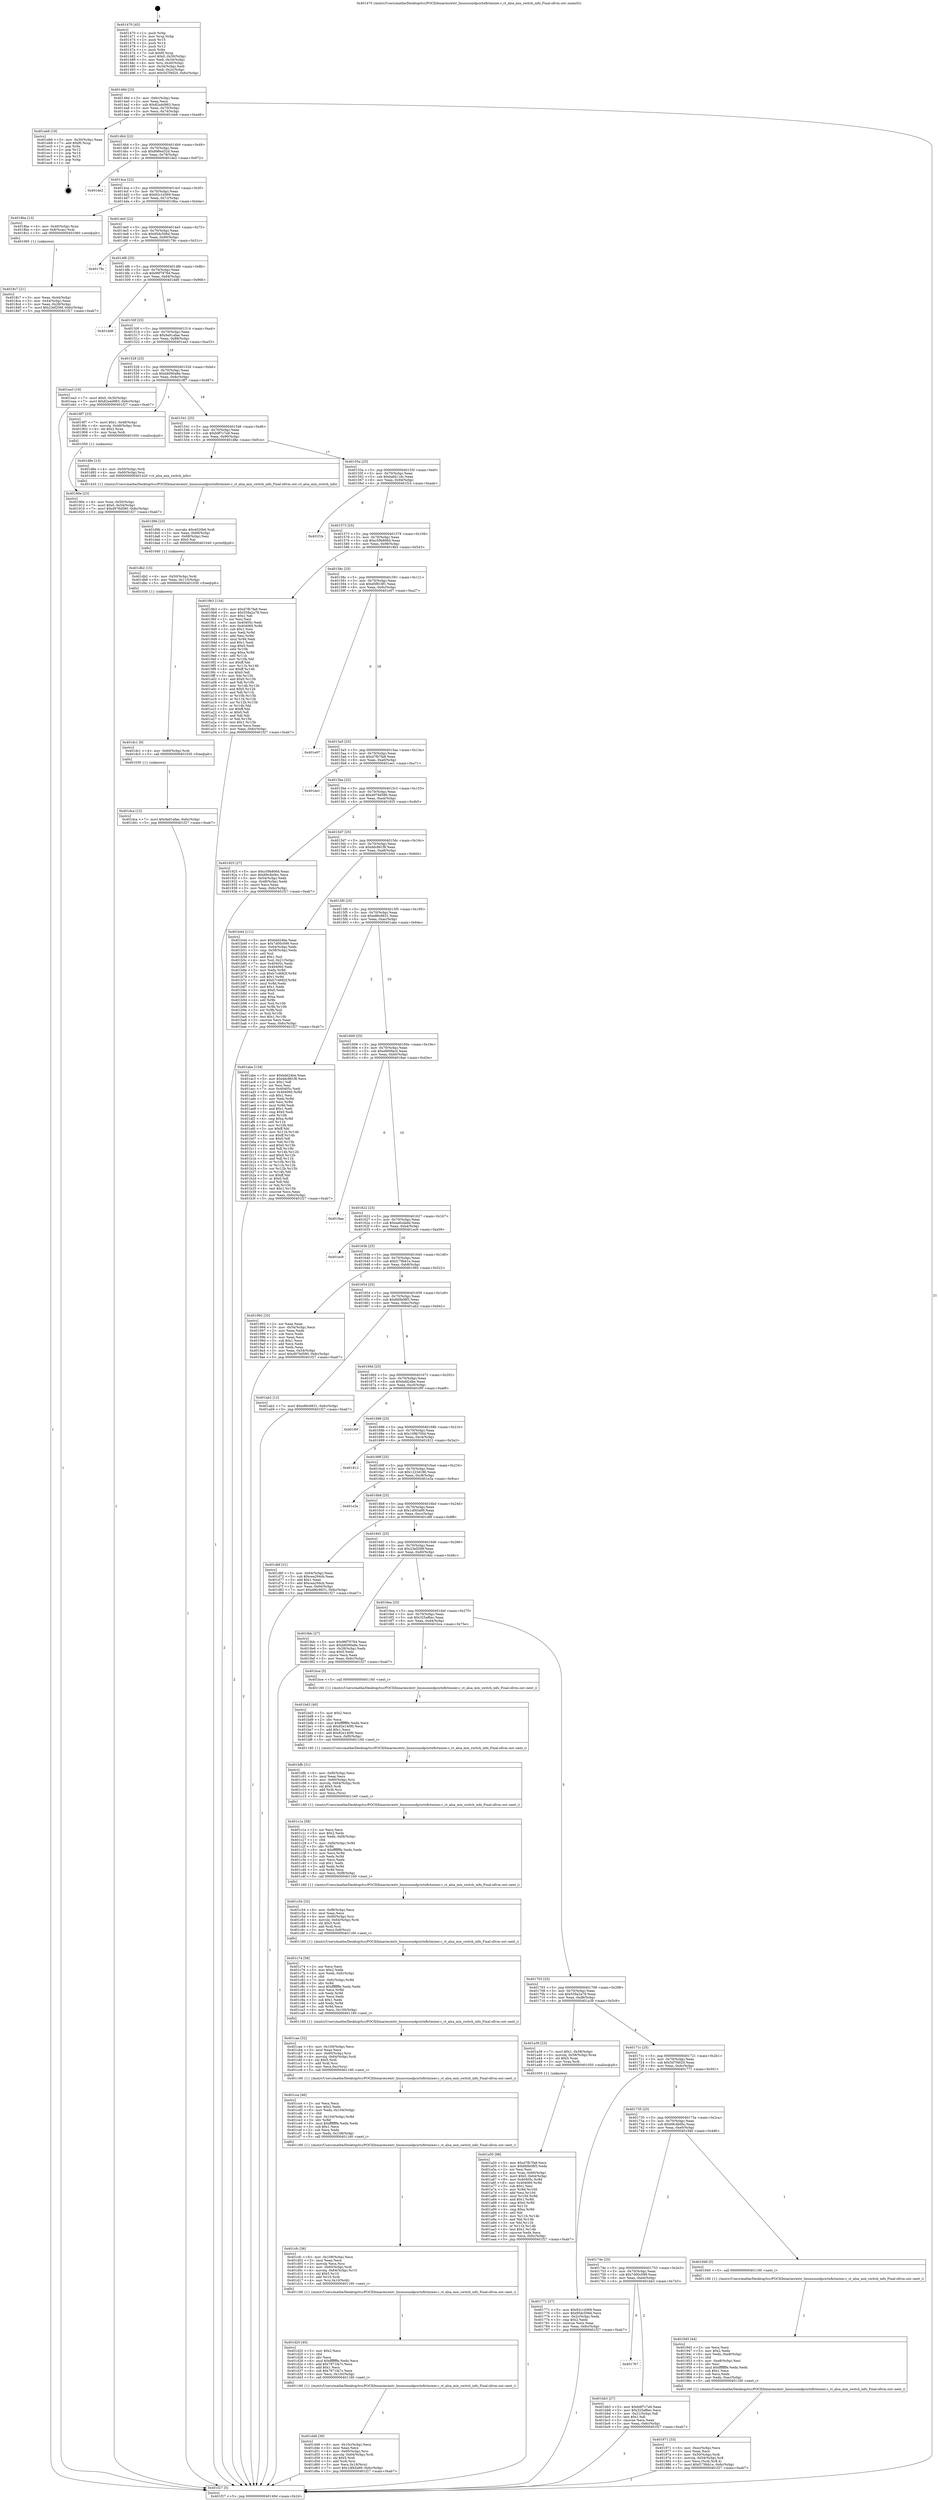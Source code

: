 digraph "0x401470" {
  label = "0x401470 (/mnt/c/Users/mathe/Desktop/tcc/POCII/binaries/extr_linuxsoundpcictxfictmixer.c_ct_alsa_mix_switch_info_Final-ollvm.out::main(0))"
  labelloc = "t"
  node[shape=record]

  Entry [label="",width=0.3,height=0.3,shape=circle,fillcolor=black,style=filled]
  "0x40149d" [label="{
     0x40149d [23]\l
     | [instrs]\l
     &nbsp;&nbsp;0x40149d \<+3\>: mov -0x6c(%rbp),%eax\l
     &nbsp;&nbsp;0x4014a0 \<+2\>: mov %eax,%ecx\l
     &nbsp;&nbsp;0x4014a2 \<+6\>: sub $0x82a4d983,%ecx\l
     &nbsp;&nbsp;0x4014a8 \<+3\>: mov %eax,-0x70(%rbp)\l
     &nbsp;&nbsp;0x4014ab \<+3\>: mov %ecx,-0x74(%rbp)\l
     &nbsp;&nbsp;0x4014ae \<+6\>: je 0000000000401eb6 \<main+0xa46\>\l
  }"]
  "0x401eb6" [label="{
     0x401eb6 [19]\l
     | [instrs]\l
     &nbsp;&nbsp;0x401eb6 \<+3\>: mov -0x30(%rbp),%eax\l
     &nbsp;&nbsp;0x401eb9 \<+7\>: add $0xf0,%rsp\l
     &nbsp;&nbsp;0x401ec0 \<+1\>: pop %rbx\l
     &nbsp;&nbsp;0x401ec1 \<+2\>: pop %r12\l
     &nbsp;&nbsp;0x401ec3 \<+2\>: pop %r14\l
     &nbsp;&nbsp;0x401ec5 \<+2\>: pop %r15\l
     &nbsp;&nbsp;0x401ec7 \<+1\>: pop %rbp\l
     &nbsp;&nbsp;0x401ec8 \<+1\>: ret\l
  }"]
  "0x4014b4" [label="{
     0x4014b4 [22]\l
     | [instrs]\l
     &nbsp;&nbsp;0x4014b4 \<+5\>: jmp 00000000004014b9 \<main+0x49\>\l
     &nbsp;&nbsp;0x4014b9 \<+3\>: mov -0x70(%rbp),%eax\l
     &nbsp;&nbsp;0x4014bc \<+5\>: sub $0x898ed32d,%eax\l
     &nbsp;&nbsp;0x4014c1 \<+3\>: mov %eax,-0x78(%rbp)\l
     &nbsp;&nbsp;0x4014c4 \<+6\>: je 0000000000401de2 \<main+0x972\>\l
  }"]
  Exit [label="",width=0.3,height=0.3,shape=circle,fillcolor=black,style=filled,peripheries=2]
  "0x401de2" [label="{
     0x401de2\l
  }", style=dashed]
  "0x4014ca" [label="{
     0x4014ca [22]\l
     | [instrs]\l
     &nbsp;&nbsp;0x4014ca \<+5\>: jmp 00000000004014cf \<main+0x5f\>\l
     &nbsp;&nbsp;0x4014cf \<+3\>: mov -0x70(%rbp),%eax\l
     &nbsp;&nbsp;0x4014d2 \<+5\>: sub $0x92c1d369,%eax\l
     &nbsp;&nbsp;0x4014d7 \<+3\>: mov %eax,-0x7c(%rbp)\l
     &nbsp;&nbsp;0x4014da \<+6\>: je 00000000004018ba \<main+0x44a\>\l
  }"]
  "0x401dca" [label="{
     0x401dca [12]\l
     | [instrs]\l
     &nbsp;&nbsp;0x401dca \<+7\>: movl $0x9a91afae,-0x6c(%rbp)\l
     &nbsp;&nbsp;0x401dd1 \<+5\>: jmp 0000000000401f27 \<main+0xab7\>\l
  }"]
  "0x4018ba" [label="{
     0x4018ba [13]\l
     | [instrs]\l
     &nbsp;&nbsp;0x4018ba \<+4\>: mov -0x40(%rbp),%rax\l
     &nbsp;&nbsp;0x4018be \<+4\>: mov 0x8(%rax),%rdi\l
     &nbsp;&nbsp;0x4018c2 \<+5\>: call 0000000000401060 \<atoi@plt\>\l
     | [calls]\l
     &nbsp;&nbsp;0x401060 \{1\} (unknown)\l
  }"]
  "0x4014e0" [label="{
     0x4014e0 [22]\l
     | [instrs]\l
     &nbsp;&nbsp;0x4014e0 \<+5\>: jmp 00000000004014e5 \<main+0x75\>\l
     &nbsp;&nbsp;0x4014e5 \<+3\>: mov -0x70(%rbp),%eax\l
     &nbsp;&nbsp;0x4014e8 \<+5\>: sub $0x95dc506d,%eax\l
     &nbsp;&nbsp;0x4014ed \<+3\>: mov %eax,-0x80(%rbp)\l
     &nbsp;&nbsp;0x4014f0 \<+6\>: je 000000000040178c \<main+0x31c\>\l
  }"]
  "0x401dc1" [label="{
     0x401dc1 [9]\l
     | [instrs]\l
     &nbsp;&nbsp;0x401dc1 \<+4\>: mov -0x60(%rbp),%rdi\l
     &nbsp;&nbsp;0x401dc5 \<+5\>: call 0000000000401030 \<free@plt\>\l
     | [calls]\l
     &nbsp;&nbsp;0x401030 \{1\} (unknown)\l
  }"]
  "0x40178c" [label="{
     0x40178c\l
  }", style=dashed]
  "0x4014f6" [label="{
     0x4014f6 [25]\l
     | [instrs]\l
     &nbsp;&nbsp;0x4014f6 \<+5\>: jmp 00000000004014fb \<main+0x8b\>\l
     &nbsp;&nbsp;0x4014fb \<+3\>: mov -0x70(%rbp),%eax\l
     &nbsp;&nbsp;0x4014fe \<+5\>: sub $0x96f78784,%eax\l
     &nbsp;&nbsp;0x401503 \<+6\>: mov %eax,-0x84(%rbp)\l
     &nbsp;&nbsp;0x401509 \<+6\>: je 0000000000401dd6 \<main+0x966\>\l
  }"]
  "0x401db2" [label="{
     0x401db2 [15]\l
     | [instrs]\l
     &nbsp;&nbsp;0x401db2 \<+4\>: mov -0x50(%rbp),%rdi\l
     &nbsp;&nbsp;0x401db6 \<+6\>: mov %eax,-0x110(%rbp)\l
     &nbsp;&nbsp;0x401dbc \<+5\>: call 0000000000401030 \<free@plt\>\l
     | [calls]\l
     &nbsp;&nbsp;0x401030 \{1\} (unknown)\l
  }"]
  "0x401dd6" [label="{
     0x401dd6\l
  }", style=dashed]
  "0x40150f" [label="{
     0x40150f [25]\l
     | [instrs]\l
     &nbsp;&nbsp;0x40150f \<+5\>: jmp 0000000000401514 \<main+0xa4\>\l
     &nbsp;&nbsp;0x401514 \<+3\>: mov -0x70(%rbp),%eax\l
     &nbsp;&nbsp;0x401517 \<+5\>: sub $0x9a91afae,%eax\l
     &nbsp;&nbsp;0x40151c \<+6\>: mov %eax,-0x88(%rbp)\l
     &nbsp;&nbsp;0x401522 \<+6\>: je 0000000000401ea3 \<main+0xa33\>\l
  }"]
  "0x401d9b" [label="{
     0x401d9b [23]\l
     | [instrs]\l
     &nbsp;&nbsp;0x401d9b \<+10\>: movabs $0x4020b6,%rdi\l
     &nbsp;&nbsp;0x401da5 \<+3\>: mov %eax,-0x68(%rbp)\l
     &nbsp;&nbsp;0x401da8 \<+3\>: mov -0x68(%rbp),%esi\l
     &nbsp;&nbsp;0x401dab \<+2\>: mov $0x0,%al\l
     &nbsp;&nbsp;0x401dad \<+5\>: call 0000000000401040 \<printf@plt\>\l
     | [calls]\l
     &nbsp;&nbsp;0x401040 \{1\} (unknown)\l
  }"]
  "0x401ea3" [label="{
     0x401ea3 [19]\l
     | [instrs]\l
     &nbsp;&nbsp;0x401ea3 \<+7\>: movl $0x0,-0x30(%rbp)\l
     &nbsp;&nbsp;0x401eaa \<+7\>: movl $0x82a4d983,-0x6c(%rbp)\l
     &nbsp;&nbsp;0x401eb1 \<+5\>: jmp 0000000000401f27 \<main+0xab7\>\l
  }"]
  "0x401528" [label="{
     0x401528 [25]\l
     | [instrs]\l
     &nbsp;&nbsp;0x401528 \<+5\>: jmp 000000000040152d \<main+0xbd\>\l
     &nbsp;&nbsp;0x40152d \<+3\>: mov -0x70(%rbp),%eax\l
     &nbsp;&nbsp;0x401530 \<+5\>: sub $0xb6090a8e,%eax\l
     &nbsp;&nbsp;0x401535 \<+6\>: mov %eax,-0x8c(%rbp)\l
     &nbsp;&nbsp;0x40153b \<+6\>: je 00000000004018f7 \<main+0x487\>\l
  }"]
  "0x401d48" [label="{
     0x401d48 [39]\l
     | [instrs]\l
     &nbsp;&nbsp;0x401d48 \<+6\>: mov -0x10c(%rbp),%ecx\l
     &nbsp;&nbsp;0x401d4e \<+3\>: imul %eax,%ecx\l
     &nbsp;&nbsp;0x401d51 \<+4\>: mov -0x60(%rbp),%rsi\l
     &nbsp;&nbsp;0x401d55 \<+4\>: movslq -0x64(%rbp),%rdi\l
     &nbsp;&nbsp;0x401d59 \<+4\>: shl $0x5,%rdi\l
     &nbsp;&nbsp;0x401d5d \<+3\>: add %rdi,%rsi\l
     &nbsp;&nbsp;0x401d60 \<+3\>: mov %ecx,0x18(%rsi)\l
     &nbsp;&nbsp;0x401d63 \<+7\>: movl $0x1df45a99,-0x6c(%rbp)\l
     &nbsp;&nbsp;0x401d6a \<+5\>: jmp 0000000000401f27 \<main+0xab7\>\l
  }"]
  "0x4018f7" [label="{
     0x4018f7 [23]\l
     | [instrs]\l
     &nbsp;&nbsp;0x4018f7 \<+7\>: movl $0x1,-0x48(%rbp)\l
     &nbsp;&nbsp;0x4018fe \<+4\>: movslq -0x48(%rbp),%rax\l
     &nbsp;&nbsp;0x401902 \<+4\>: shl $0x2,%rax\l
     &nbsp;&nbsp;0x401906 \<+3\>: mov %rax,%rdi\l
     &nbsp;&nbsp;0x401909 \<+5\>: call 0000000000401050 \<malloc@plt\>\l
     | [calls]\l
     &nbsp;&nbsp;0x401050 \{1\} (unknown)\l
  }"]
  "0x401541" [label="{
     0x401541 [25]\l
     | [instrs]\l
     &nbsp;&nbsp;0x401541 \<+5\>: jmp 0000000000401546 \<main+0xd6\>\l
     &nbsp;&nbsp;0x401546 \<+3\>: mov -0x70(%rbp),%eax\l
     &nbsp;&nbsp;0x401549 \<+5\>: sub $0xb9f7c7a9,%eax\l
     &nbsp;&nbsp;0x40154e \<+6\>: mov %eax,-0x90(%rbp)\l
     &nbsp;&nbsp;0x401554 \<+6\>: je 0000000000401d8e \<main+0x91e\>\l
  }"]
  "0x401d20" [label="{
     0x401d20 [40]\l
     | [instrs]\l
     &nbsp;&nbsp;0x401d20 \<+5\>: mov $0x2,%ecx\l
     &nbsp;&nbsp;0x401d25 \<+1\>: cltd\l
     &nbsp;&nbsp;0x401d26 \<+2\>: idiv %ecx\l
     &nbsp;&nbsp;0x401d28 \<+6\>: imul $0xfffffffe,%edx,%ecx\l
     &nbsp;&nbsp;0x401d2e \<+6\>: add $0x7871fa7c,%ecx\l
     &nbsp;&nbsp;0x401d34 \<+3\>: add $0x1,%ecx\l
     &nbsp;&nbsp;0x401d37 \<+6\>: sub $0x7871fa7c,%ecx\l
     &nbsp;&nbsp;0x401d3d \<+6\>: mov %ecx,-0x10c(%rbp)\l
     &nbsp;&nbsp;0x401d43 \<+5\>: call 0000000000401160 \<next_i\>\l
     | [calls]\l
     &nbsp;&nbsp;0x401160 \{1\} (/mnt/c/Users/mathe/Desktop/tcc/POCII/binaries/extr_linuxsoundpcictxfictmixer.c_ct_alsa_mix_switch_info_Final-ollvm.out::next_i)\l
  }"]
  "0x401d8e" [label="{
     0x401d8e [13]\l
     | [instrs]\l
     &nbsp;&nbsp;0x401d8e \<+4\>: mov -0x50(%rbp),%rdi\l
     &nbsp;&nbsp;0x401d92 \<+4\>: mov -0x60(%rbp),%rsi\l
     &nbsp;&nbsp;0x401d96 \<+5\>: call 0000000000401420 \<ct_alsa_mix_switch_info\>\l
     | [calls]\l
     &nbsp;&nbsp;0x401420 \{1\} (/mnt/c/Users/mathe/Desktop/tcc/POCII/binaries/extr_linuxsoundpcictxfictmixer.c_ct_alsa_mix_switch_info_Final-ollvm.out::ct_alsa_mix_switch_info)\l
  }"]
  "0x40155a" [label="{
     0x40155a [25]\l
     | [instrs]\l
     &nbsp;&nbsp;0x40155a \<+5\>: jmp 000000000040155f \<main+0xef\>\l
     &nbsp;&nbsp;0x40155f \<+3\>: mov -0x70(%rbp),%eax\l
     &nbsp;&nbsp;0x401562 \<+5\>: sub $0xbafd11dc,%eax\l
     &nbsp;&nbsp;0x401567 \<+6\>: mov %eax,-0x94(%rbp)\l
     &nbsp;&nbsp;0x40156d \<+6\>: je 0000000000401f1b \<main+0xaab\>\l
  }"]
  "0x401cfc" [label="{
     0x401cfc [36]\l
     | [instrs]\l
     &nbsp;&nbsp;0x401cfc \<+6\>: mov -0x108(%rbp),%ecx\l
     &nbsp;&nbsp;0x401d02 \<+3\>: imul %eax,%ecx\l
     &nbsp;&nbsp;0x401d05 \<+3\>: movslq %ecx,%rsi\l
     &nbsp;&nbsp;0x401d08 \<+4\>: mov -0x60(%rbp),%rdi\l
     &nbsp;&nbsp;0x401d0c \<+4\>: movslq -0x64(%rbp),%r10\l
     &nbsp;&nbsp;0x401d10 \<+4\>: shl $0x5,%r10\l
     &nbsp;&nbsp;0x401d14 \<+3\>: add %r10,%rdi\l
     &nbsp;&nbsp;0x401d17 \<+4\>: mov %rsi,0x10(%rdi)\l
     &nbsp;&nbsp;0x401d1b \<+5\>: call 0000000000401160 \<next_i\>\l
     | [calls]\l
     &nbsp;&nbsp;0x401160 \{1\} (/mnt/c/Users/mathe/Desktop/tcc/POCII/binaries/extr_linuxsoundpcictxfictmixer.c_ct_alsa_mix_switch_info_Final-ollvm.out::next_i)\l
  }"]
  "0x401f1b" [label="{
     0x401f1b\l
  }", style=dashed]
  "0x401573" [label="{
     0x401573 [25]\l
     | [instrs]\l
     &nbsp;&nbsp;0x401573 \<+5\>: jmp 0000000000401578 \<main+0x108\>\l
     &nbsp;&nbsp;0x401578 \<+3\>: mov -0x70(%rbp),%eax\l
     &nbsp;&nbsp;0x40157b \<+5\>: sub $0xc59b806d,%eax\l
     &nbsp;&nbsp;0x401580 \<+6\>: mov %eax,-0x98(%rbp)\l
     &nbsp;&nbsp;0x401586 \<+6\>: je 00000000004019b3 \<main+0x543\>\l
  }"]
  "0x401cce" [label="{
     0x401cce [46]\l
     | [instrs]\l
     &nbsp;&nbsp;0x401cce \<+2\>: xor %ecx,%ecx\l
     &nbsp;&nbsp;0x401cd0 \<+5\>: mov $0x2,%edx\l
     &nbsp;&nbsp;0x401cd5 \<+6\>: mov %edx,-0x104(%rbp)\l
     &nbsp;&nbsp;0x401cdb \<+1\>: cltd\l
     &nbsp;&nbsp;0x401cdc \<+7\>: mov -0x104(%rbp),%r8d\l
     &nbsp;&nbsp;0x401ce3 \<+3\>: idiv %r8d\l
     &nbsp;&nbsp;0x401ce6 \<+6\>: imul $0xfffffffe,%edx,%edx\l
     &nbsp;&nbsp;0x401cec \<+3\>: sub $0x1,%ecx\l
     &nbsp;&nbsp;0x401cef \<+2\>: sub %ecx,%edx\l
     &nbsp;&nbsp;0x401cf1 \<+6\>: mov %edx,-0x108(%rbp)\l
     &nbsp;&nbsp;0x401cf7 \<+5\>: call 0000000000401160 \<next_i\>\l
     | [calls]\l
     &nbsp;&nbsp;0x401160 \{1\} (/mnt/c/Users/mathe/Desktop/tcc/POCII/binaries/extr_linuxsoundpcictxfictmixer.c_ct_alsa_mix_switch_info_Final-ollvm.out::next_i)\l
  }"]
  "0x4019b3" [label="{
     0x4019b3 [134]\l
     | [instrs]\l
     &nbsp;&nbsp;0x4019b3 \<+5\>: mov $0xd7fb7fa8,%eax\l
     &nbsp;&nbsp;0x4019b8 \<+5\>: mov $0x559a2a78,%ecx\l
     &nbsp;&nbsp;0x4019bd \<+2\>: mov $0x1,%dl\l
     &nbsp;&nbsp;0x4019bf \<+2\>: xor %esi,%esi\l
     &nbsp;&nbsp;0x4019c1 \<+7\>: mov 0x40405c,%edi\l
     &nbsp;&nbsp;0x4019c8 \<+8\>: mov 0x404060,%r8d\l
     &nbsp;&nbsp;0x4019d0 \<+3\>: sub $0x1,%esi\l
     &nbsp;&nbsp;0x4019d3 \<+3\>: mov %edi,%r9d\l
     &nbsp;&nbsp;0x4019d6 \<+3\>: add %esi,%r9d\l
     &nbsp;&nbsp;0x4019d9 \<+4\>: imul %r9d,%edi\l
     &nbsp;&nbsp;0x4019dd \<+3\>: and $0x1,%edi\l
     &nbsp;&nbsp;0x4019e0 \<+3\>: cmp $0x0,%edi\l
     &nbsp;&nbsp;0x4019e3 \<+4\>: sete %r10b\l
     &nbsp;&nbsp;0x4019e7 \<+4\>: cmp $0xa,%r8d\l
     &nbsp;&nbsp;0x4019eb \<+4\>: setl %r11b\l
     &nbsp;&nbsp;0x4019ef \<+3\>: mov %r10b,%bl\l
     &nbsp;&nbsp;0x4019f2 \<+3\>: xor $0xff,%bl\l
     &nbsp;&nbsp;0x4019f5 \<+3\>: mov %r11b,%r14b\l
     &nbsp;&nbsp;0x4019f8 \<+4\>: xor $0xff,%r14b\l
     &nbsp;&nbsp;0x4019fc \<+3\>: xor $0x0,%dl\l
     &nbsp;&nbsp;0x4019ff \<+3\>: mov %bl,%r15b\l
     &nbsp;&nbsp;0x401a02 \<+4\>: and $0x0,%r15b\l
     &nbsp;&nbsp;0x401a06 \<+3\>: and %dl,%r10b\l
     &nbsp;&nbsp;0x401a09 \<+3\>: mov %r14b,%r12b\l
     &nbsp;&nbsp;0x401a0c \<+4\>: and $0x0,%r12b\l
     &nbsp;&nbsp;0x401a10 \<+3\>: and %dl,%r11b\l
     &nbsp;&nbsp;0x401a13 \<+3\>: or %r10b,%r15b\l
     &nbsp;&nbsp;0x401a16 \<+3\>: or %r11b,%r12b\l
     &nbsp;&nbsp;0x401a19 \<+3\>: xor %r12b,%r15b\l
     &nbsp;&nbsp;0x401a1c \<+3\>: or %r14b,%bl\l
     &nbsp;&nbsp;0x401a1f \<+3\>: xor $0xff,%bl\l
     &nbsp;&nbsp;0x401a22 \<+3\>: or $0x0,%dl\l
     &nbsp;&nbsp;0x401a25 \<+2\>: and %dl,%bl\l
     &nbsp;&nbsp;0x401a27 \<+3\>: or %bl,%r15b\l
     &nbsp;&nbsp;0x401a2a \<+4\>: test $0x1,%r15b\l
     &nbsp;&nbsp;0x401a2e \<+3\>: cmovne %ecx,%eax\l
     &nbsp;&nbsp;0x401a31 \<+3\>: mov %eax,-0x6c(%rbp)\l
     &nbsp;&nbsp;0x401a34 \<+5\>: jmp 0000000000401f27 \<main+0xab7\>\l
  }"]
  "0x40158c" [label="{
     0x40158c [25]\l
     | [instrs]\l
     &nbsp;&nbsp;0x40158c \<+5\>: jmp 0000000000401591 \<main+0x121\>\l
     &nbsp;&nbsp;0x401591 \<+3\>: mov -0x70(%rbp),%eax\l
     &nbsp;&nbsp;0x401594 \<+5\>: sub $0xd5f818f1,%eax\l
     &nbsp;&nbsp;0x401599 \<+6\>: mov %eax,-0x9c(%rbp)\l
     &nbsp;&nbsp;0x40159f \<+6\>: je 0000000000401e97 \<main+0xa27\>\l
  }"]
  "0x401cae" [label="{
     0x401cae [32]\l
     | [instrs]\l
     &nbsp;&nbsp;0x401cae \<+6\>: mov -0x100(%rbp),%ecx\l
     &nbsp;&nbsp;0x401cb4 \<+3\>: imul %eax,%ecx\l
     &nbsp;&nbsp;0x401cb7 \<+4\>: mov -0x60(%rbp),%rsi\l
     &nbsp;&nbsp;0x401cbb \<+4\>: movslq -0x64(%rbp),%rdi\l
     &nbsp;&nbsp;0x401cbf \<+4\>: shl $0x5,%rdi\l
     &nbsp;&nbsp;0x401cc3 \<+3\>: add %rdi,%rsi\l
     &nbsp;&nbsp;0x401cc6 \<+3\>: mov %ecx,0xc(%rsi)\l
     &nbsp;&nbsp;0x401cc9 \<+5\>: call 0000000000401160 \<next_i\>\l
     | [calls]\l
     &nbsp;&nbsp;0x401160 \{1\} (/mnt/c/Users/mathe/Desktop/tcc/POCII/binaries/extr_linuxsoundpcictxfictmixer.c_ct_alsa_mix_switch_info_Final-ollvm.out::next_i)\l
  }"]
  "0x401e97" [label="{
     0x401e97\l
  }", style=dashed]
  "0x4015a5" [label="{
     0x4015a5 [25]\l
     | [instrs]\l
     &nbsp;&nbsp;0x4015a5 \<+5\>: jmp 00000000004015aa \<main+0x13a\>\l
     &nbsp;&nbsp;0x4015aa \<+3\>: mov -0x70(%rbp),%eax\l
     &nbsp;&nbsp;0x4015ad \<+5\>: sub $0xd7fb7fa8,%eax\l
     &nbsp;&nbsp;0x4015b2 \<+6\>: mov %eax,-0xa0(%rbp)\l
     &nbsp;&nbsp;0x4015b8 \<+6\>: je 0000000000401ee1 \<main+0xa71\>\l
  }"]
  "0x401c74" [label="{
     0x401c74 [58]\l
     | [instrs]\l
     &nbsp;&nbsp;0x401c74 \<+2\>: xor %ecx,%ecx\l
     &nbsp;&nbsp;0x401c76 \<+5\>: mov $0x2,%edx\l
     &nbsp;&nbsp;0x401c7b \<+6\>: mov %edx,-0xfc(%rbp)\l
     &nbsp;&nbsp;0x401c81 \<+1\>: cltd\l
     &nbsp;&nbsp;0x401c82 \<+7\>: mov -0xfc(%rbp),%r8d\l
     &nbsp;&nbsp;0x401c89 \<+3\>: idiv %r8d\l
     &nbsp;&nbsp;0x401c8c \<+6\>: imul $0xfffffffe,%edx,%edx\l
     &nbsp;&nbsp;0x401c92 \<+3\>: mov %ecx,%r9d\l
     &nbsp;&nbsp;0x401c95 \<+3\>: sub %edx,%r9d\l
     &nbsp;&nbsp;0x401c98 \<+2\>: mov %ecx,%edx\l
     &nbsp;&nbsp;0x401c9a \<+3\>: sub $0x1,%edx\l
     &nbsp;&nbsp;0x401c9d \<+3\>: add %edx,%r9d\l
     &nbsp;&nbsp;0x401ca0 \<+3\>: sub %r9d,%ecx\l
     &nbsp;&nbsp;0x401ca3 \<+6\>: mov %ecx,-0x100(%rbp)\l
     &nbsp;&nbsp;0x401ca9 \<+5\>: call 0000000000401160 \<next_i\>\l
     | [calls]\l
     &nbsp;&nbsp;0x401160 \{1\} (/mnt/c/Users/mathe/Desktop/tcc/POCII/binaries/extr_linuxsoundpcictxfictmixer.c_ct_alsa_mix_switch_info_Final-ollvm.out::next_i)\l
  }"]
  "0x401ee1" [label="{
     0x401ee1\l
  }", style=dashed]
  "0x4015be" [label="{
     0x4015be [25]\l
     | [instrs]\l
     &nbsp;&nbsp;0x4015be \<+5\>: jmp 00000000004015c3 \<main+0x153\>\l
     &nbsp;&nbsp;0x4015c3 \<+3\>: mov -0x70(%rbp),%eax\l
     &nbsp;&nbsp;0x4015c6 \<+5\>: sub $0xd976d580,%eax\l
     &nbsp;&nbsp;0x4015cb \<+6\>: mov %eax,-0xa4(%rbp)\l
     &nbsp;&nbsp;0x4015d1 \<+6\>: je 0000000000401925 \<main+0x4b5\>\l
  }"]
  "0x401c54" [label="{
     0x401c54 [32]\l
     | [instrs]\l
     &nbsp;&nbsp;0x401c54 \<+6\>: mov -0xf8(%rbp),%ecx\l
     &nbsp;&nbsp;0x401c5a \<+3\>: imul %eax,%ecx\l
     &nbsp;&nbsp;0x401c5d \<+4\>: mov -0x60(%rbp),%rsi\l
     &nbsp;&nbsp;0x401c61 \<+4\>: movslq -0x64(%rbp),%rdi\l
     &nbsp;&nbsp;0x401c65 \<+4\>: shl $0x5,%rdi\l
     &nbsp;&nbsp;0x401c69 \<+3\>: add %rdi,%rsi\l
     &nbsp;&nbsp;0x401c6c \<+3\>: mov %ecx,0x8(%rsi)\l
     &nbsp;&nbsp;0x401c6f \<+5\>: call 0000000000401160 \<next_i\>\l
     | [calls]\l
     &nbsp;&nbsp;0x401160 \{1\} (/mnt/c/Users/mathe/Desktop/tcc/POCII/binaries/extr_linuxsoundpcictxfictmixer.c_ct_alsa_mix_switch_info_Final-ollvm.out::next_i)\l
  }"]
  "0x401925" [label="{
     0x401925 [27]\l
     | [instrs]\l
     &nbsp;&nbsp;0x401925 \<+5\>: mov $0xc59b806d,%eax\l
     &nbsp;&nbsp;0x40192a \<+5\>: mov $0x69c4b0bc,%ecx\l
     &nbsp;&nbsp;0x40192f \<+3\>: mov -0x54(%rbp),%edx\l
     &nbsp;&nbsp;0x401932 \<+3\>: cmp -0x48(%rbp),%edx\l
     &nbsp;&nbsp;0x401935 \<+3\>: cmovl %ecx,%eax\l
     &nbsp;&nbsp;0x401938 \<+3\>: mov %eax,-0x6c(%rbp)\l
     &nbsp;&nbsp;0x40193b \<+5\>: jmp 0000000000401f27 \<main+0xab7\>\l
  }"]
  "0x4015d7" [label="{
     0x4015d7 [25]\l
     | [instrs]\l
     &nbsp;&nbsp;0x4015d7 \<+5\>: jmp 00000000004015dc \<main+0x16c\>\l
     &nbsp;&nbsp;0x4015dc \<+3\>: mov -0x70(%rbp),%eax\l
     &nbsp;&nbsp;0x4015df \<+5\>: sub $0xddc881f8,%eax\l
     &nbsp;&nbsp;0x4015e4 \<+6\>: mov %eax,-0xa8(%rbp)\l
     &nbsp;&nbsp;0x4015ea \<+6\>: je 0000000000401b44 \<main+0x6d4\>\l
  }"]
  "0x401c1a" [label="{
     0x401c1a [58]\l
     | [instrs]\l
     &nbsp;&nbsp;0x401c1a \<+2\>: xor %ecx,%ecx\l
     &nbsp;&nbsp;0x401c1c \<+5\>: mov $0x2,%edx\l
     &nbsp;&nbsp;0x401c21 \<+6\>: mov %edx,-0xf4(%rbp)\l
     &nbsp;&nbsp;0x401c27 \<+1\>: cltd\l
     &nbsp;&nbsp;0x401c28 \<+7\>: mov -0xf4(%rbp),%r8d\l
     &nbsp;&nbsp;0x401c2f \<+3\>: idiv %r8d\l
     &nbsp;&nbsp;0x401c32 \<+6\>: imul $0xfffffffe,%edx,%edx\l
     &nbsp;&nbsp;0x401c38 \<+3\>: mov %ecx,%r9d\l
     &nbsp;&nbsp;0x401c3b \<+3\>: sub %edx,%r9d\l
     &nbsp;&nbsp;0x401c3e \<+2\>: mov %ecx,%edx\l
     &nbsp;&nbsp;0x401c40 \<+3\>: sub $0x1,%edx\l
     &nbsp;&nbsp;0x401c43 \<+3\>: add %edx,%r9d\l
     &nbsp;&nbsp;0x401c46 \<+3\>: sub %r9d,%ecx\l
     &nbsp;&nbsp;0x401c49 \<+6\>: mov %ecx,-0xf8(%rbp)\l
     &nbsp;&nbsp;0x401c4f \<+5\>: call 0000000000401160 \<next_i\>\l
     | [calls]\l
     &nbsp;&nbsp;0x401160 \{1\} (/mnt/c/Users/mathe/Desktop/tcc/POCII/binaries/extr_linuxsoundpcictxfictmixer.c_ct_alsa_mix_switch_info_Final-ollvm.out::next_i)\l
  }"]
  "0x401b44" [label="{
     0x401b44 [111]\l
     | [instrs]\l
     &nbsp;&nbsp;0x401b44 \<+5\>: mov $0xbdd24be,%eax\l
     &nbsp;&nbsp;0x401b49 \<+5\>: mov $0x7d00c099,%ecx\l
     &nbsp;&nbsp;0x401b4e \<+3\>: mov -0x64(%rbp),%edx\l
     &nbsp;&nbsp;0x401b51 \<+3\>: cmp -0x58(%rbp),%edx\l
     &nbsp;&nbsp;0x401b54 \<+4\>: setl %sil\l
     &nbsp;&nbsp;0x401b58 \<+4\>: and $0x1,%sil\l
     &nbsp;&nbsp;0x401b5c \<+4\>: mov %sil,-0x21(%rbp)\l
     &nbsp;&nbsp;0x401b60 \<+7\>: mov 0x40405c,%edx\l
     &nbsp;&nbsp;0x401b67 \<+7\>: mov 0x404060,%edi\l
     &nbsp;&nbsp;0x401b6e \<+3\>: mov %edx,%r8d\l
     &nbsp;&nbsp;0x401b71 \<+7\>: sub $0xb7c4682f,%r8d\l
     &nbsp;&nbsp;0x401b78 \<+4\>: sub $0x1,%r8d\l
     &nbsp;&nbsp;0x401b7c \<+7\>: add $0xb7c4682f,%r8d\l
     &nbsp;&nbsp;0x401b83 \<+4\>: imul %r8d,%edx\l
     &nbsp;&nbsp;0x401b87 \<+3\>: and $0x1,%edx\l
     &nbsp;&nbsp;0x401b8a \<+3\>: cmp $0x0,%edx\l
     &nbsp;&nbsp;0x401b8d \<+4\>: sete %sil\l
     &nbsp;&nbsp;0x401b91 \<+3\>: cmp $0xa,%edi\l
     &nbsp;&nbsp;0x401b94 \<+4\>: setl %r9b\l
     &nbsp;&nbsp;0x401b98 \<+3\>: mov %sil,%r10b\l
     &nbsp;&nbsp;0x401b9b \<+3\>: and %r9b,%r10b\l
     &nbsp;&nbsp;0x401b9e \<+3\>: xor %r9b,%sil\l
     &nbsp;&nbsp;0x401ba1 \<+3\>: or %sil,%r10b\l
     &nbsp;&nbsp;0x401ba4 \<+4\>: test $0x1,%r10b\l
     &nbsp;&nbsp;0x401ba8 \<+3\>: cmovne %ecx,%eax\l
     &nbsp;&nbsp;0x401bab \<+3\>: mov %eax,-0x6c(%rbp)\l
     &nbsp;&nbsp;0x401bae \<+5\>: jmp 0000000000401f27 \<main+0xab7\>\l
  }"]
  "0x4015f0" [label="{
     0x4015f0 [25]\l
     | [instrs]\l
     &nbsp;&nbsp;0x4015f0 \<+5\>: jmp 00000000004015f5 \<main+0x185\>\l
     &nbsp;&nbsp;0x4015f5 \<+3\>: mov -0x70(%rbp),%eax\l
     &nbsp;&nbsp;0x4015f8 \<+5\>: sub $0xe86c6631,%eax\l
     &nbsp;&nbsp;0x4015fd \<+6\>: mov %eax,-0xac(%rbp)\l
     &nbsp;&nbsp;0x401603 \<+6\>: je 0000000000401abe \<main+0x64e\>\l
  }"]
  "0x401bfb" [label="{
     0x401bfb [31]\l
     | [instrs]\l
     &nbsp;&nbsp;0x401bfb \<+6\>: mov -0xf0(%rbp),%ecx\l
     &nbsp;&nbsp;0x401c01 \<+3\>: imul %eax,%ecx\l
     &nbsp;&nbsp;0x401c04 \<+4\>: mov -0x60(%rbp),%rsi\l
     &nbsp;&nbsp;0x401c08 \<+4\>: movslq -0x64(%rbp),%rdi\l
     &nbsp;&nbsp;0x401c0c \<+4\>: shl $0x5,%rdi\l
     &nbsp;&nbsp;0x401c10 \<+3\>: add %rdi,%rsi\l
     &nbsp;&nbsp;0x401c13 \<+2\>: mov %ecx,(%rsi)\l
     &nbsp;&nbsp;0x401c15 \<+5\>: call 0000000000401160 \<next_i\>\l
     | [calls]\l
     &nbsp;&nbsp;0x401160 \{1\} (/mnt/c/Users/mathe/Desktop/tcc/POCII/binaries/extr_linuxsoundpcictxfictmixer.c_ct_alsa_mix_switch_info_Final-ollvm.out::next_i)\l
  }"]
  "0x401abe" [label="{
     0x401abe [134]\l
     | [instrs]\l
     &nbsp;&nbsp;0x401abe \<+5\>: mov $0xbdd24be,%eax\l
     &nbsp;&nbsp;0x401ac3 \<+5\>: mov $0xddc881f8,%ecx\l
     &nbsp;&nbsp;0x401ac8 \<+2\>: mov $0x1,%dl\l
     &nbsp;&nbsp;0x401aca \<+2\>: xor %esi,%esi\l
     &nbsp;&nbsp;0x401acc \<+7\>: mov 0x40405c,%edi\l
     &nbsp;&nbsp;0x401ad3 \<+8\>: mov 0x404060,%r8d\l
     &nbsp;&nbsp;0x401adb \<+3\>: sub $0x1,%esi\l
     &nbsp;&nbsp;0x401ade \<+3\>: mov %edi,%r9d\l
     &nbsp;&nbsp;0x401ae1 \<+3\>: add %esi,%r9d\l
     &nbsp;&nbsp;0x401ae4 \<+4\>: imul %r9d,%edi\l
     &nbsp;&nbsp;0x401ae8 \<+3\>: and $0x1,%edi\l
     &nbsp;&nbsp;0x401aeb \<+3\>: cmp $0x0,%edi\l
     &nbsp;&nbsp;0x401aee \<+4\>: sete %r10b\l
     &nbsp;&nbsp;0x401af2 \<+4\>: cmp $0xa,%r8d\l
     &nbsp;&nbsp;0x401af6 \<+4\>: setl %r11b\l
     &nbsp;&nbsp;0x401afa \<+3\>: mov %r10b,%bl\l
     &nbsp;&nbsp;0x401afd \<+3\>: xor $0xff,%bl\l
     &nbsp;&nbsp;0x401b00 \<+3\>: mov %r11b,%r14b\l
     &nbsp;&nbsp;0x401b03 \<+4\>: xor $0xff,%r14b\l
     &nbsp;&nbsp;0x401b07 \<+3\>: xor $0x0,%dl\l
     &nbsp;&nbsp;0x401b0a \<+3\>: mov %bl,%r15b\l
     &nbsp;&nbsp;0x401b0d \<+4\>: and $0x0,%r15b\l
     &nbsp;&nbsp;0x401b11 \<+3\>: and %dl,%r10b\l
     &nbsp;&nbsp;0x401b14 \<+3\>: mov %r14b,%r12b\l
     &nbsp;&nbsp;0x401b17 \<+4\>: and $0x0,%r12b\l
     &nbsp;&nbsp;0x401b1b \<+3\>: and %dl,%r11b\l
     &nbsp;&nbsp;0x401b1e \<+3\>: or %r10b,%r15b\l
     &nbsp;&nbsp;0x401b21 \<+3\>: or %r11b,%r12b\l
     &nbsp;&nbsp;0x401b24 \<+3\>: xor %r12b,%r15b\l
     &nbsp;&nbsp;0x401b27 \<+3\>: or %r14b,%bl\l
     &nbsp;&nbsp;0x401b2a \<+3\>: xor $0xff,%bl\l
     &nbsp;&nbsp;0x401b2d \<+3\>: or $0x0,%dl\l
     &nbsp;&nbsp;0x401b30 \<+2\>: and %dl,%bl\l
     &nbsp;&nbsp;0x401b32 \<+3\>: or %bl,%r15b\l
     &nbsp;&nbsp;0x401b35 \<+4\>: test $0x1,%r15b\l
     &nbsp;&nbsp;0x401b39 \<+3\>: cmovne %ecx,%eax\l
     &nbsp;&nbsp;0x401b3c \<+3\>: mov %eax,-0x6c(%rbp)\l
     &nbsp;&nbsp;0x401b3f \<+5\>: jmp 0000000000401f27 \<main+0xab7\>\l
  }"]
  "0x401609" [label="{
     0x401609 [25]\l
     | [instrs]\l
     &nbsp;&nbsp;0x401609 \<+5\>: jmp 000000000040160e \<main+0x19e\>\l
     &nbsp;&nbsp;0x40160e \<+3\>: mov -0x70(%rbp),%eax\l
     &nbsp;&nbsp;0x401611 \<+5\>: sub $0xe900fac0,%eax\l
     &nbsp;&nbsp;0x401616 \<+6\>: mov %eax,-0xb0(%rbp)\l
     &nbsp;&nbsp;0x40161c \<+6\>: je 00000000004018ae \<main+0x43e\>\l
  }"]
  "0x401bd3" [label="{
     0x401bd3 [40]\l
     | [instrs]\l
     &nbsp;&nbsp;0x401bd3 \<+5\>: mov $0x2,%ecx\l
     &nbsp;&nbsp;0x401bd8 \<+1\>: cltd\l
     &nbsp;&nbsp;0x401bd9 \<+2\>: idiv %ecx\l
     &nbsp;&nbsp;0x401bdb \<+6\>: imul $0xfffffffe,%edx,%ecx\l
     &nbsp;&nbsp;0x401be1 \<+6\>: sub $0x82e140f0,%ecx\l
     &nbsp;&nbsp;0x401be7 \<+3\>: add $0x1,%ecx\l
     &nbsp;&nbsp;0x401bea \<+6\>: add $0x82e140f0,%ecx\l
     &nbsp;&nbsp;0x401bf0 \<+6\>: mov %ecx,-0xf0(%rbp)\l
     &nbsp;&nbsp;0x401bf6 \<+5\>: call 0000000000401160 \<next_i\>\l
     | [calls]\l
     &nbsp;&nbsp;0x401160 \{1\} (/mnt/c/Users/mathe/Desktop/tcc/POCII/binaries/extr_linuxsoundpcictxfictmixer.c_ct_alsa_mix_switch_info_Final-ollvm.out::next_i)\l
  }"]
  "0x4018ae" [label="{
     0x4018ae\l
  }", style=dashed]
  "0x401622" [label="{
     0x401622 [25]\l
     | [instrs]\l
     &nbsp;&nbsp;0x401622 \<+5\>: jmp 0000000000401627 \<main+0x1b7\>\l
     &nbsp;&nbsp;0x401627 \<+3\>: mov -0x70(%rbp),%eax\l
     &nbsp;&nbsp;0x40162a \<+5\>: sub $0xea6cdadd,%eax\l
     &nbsp;&nbsp;0x40162f \<+6\>: mov %eax,-0xb4(%rbp)\l
     &nbsp;&nbsp;0x401635 \<+6\>: je 0000000000401ec9 \<main+0xa59\>\l
  }"]
  "0x401767" [label="{
     0x401767\l
  }", style=dashed]
  "0x401ec9" [label="{
     0x401ec9\l
  }", style=dashed]
  "0x40163b" [label="{
     0x40163b [25]\l
     | [instrs]\l
     &nbsp;&nbsp;0x40163b \<+5\>: jmp 0000000000401640 \<main+0x1d0\>\l
     &nbsp;&nbsp;0x401640 \<+3\>: mov -0x70(%rbp),%eax\l
     &nbsp;&nbsp;0x401643 \<+5\>: sub $0xf179bb1e,%eax\l
     &nbsp;&nbsp;0x401648 \<+6\>: mov %eax,-0xb8(%rbp)\l
     &nbsp;&nbsp;0x40164e \<+6\>: je 0000000000401992 \<main+0x522\>\l
  }"]
  "0x401bb3" [label="{
     0x401bb3 [27]\l
     | [instrs]\l
     &nbsp;&nbsp;0x401bb3 \<+5\>: mov $0xb9f7c7a9,%eax\l
     &nbsp;&nbsp;0x401bb8 \<+5\>: mov $0x325af6ec,%ecx\l
     &nbsp;&nbsp;0x401bbd \<+3\>: mov -0x21(%rbp),%dl\l
     &nbsp;&nbsp;0x401bc0 \<+3\>: test $0x1,%dl\l
     &nbsp;&nbsp;0x401bc3 \<+3\>: cmovne %ecx,%eax\l
     &nbsp;&nbsp;0x401bc6 \<+3\>: mov %eax,-0x6c(%rbp)\l
     &nbsp;&nbsp;0x401bc9 \<+5\>: jmp 0000000000401f27 \<main+0xab7\>\l
  }"]
  "0x401992" [label="{
     0x401992 [33]\l
     | [instrs]\l
     &nbsp;&nbsp;0x401992 \<+2\>: xor %eax,%eax\l
     &nbsp;&nbsp;0x401994 \<+3\>: mov -0x54(%rbp),%ecx\l
     &nbsp;&nbsp;0x401997 \<+2\>: mov %eax,%edx\l
     &nbsp;&nbsp;0x401999 \<+2\>: sub %ecx,%edx\l
     &nbsp;&nbsp;0x40199b \<+2\>: mov %eax,%ecx\l
     &nbsp;&nbsp;0x40199d \<+3\>: sub $0x1,%ecx\l
     &nbsp;&nbsp;0x4019a0 \<+2\>: add %ecx,%edx\l
     &nbsp;&nbsp;0x4019a2 \<+2\>: sub %edx,%eax\l
     &nbsp;&nbsp;0x4019a4 \<+3\>: mov %eax,-0x54(%rbp)\l
     &nbsp;&nbsp;0x4019a7 \<+7\>: movl $0xd976d580,-0x6c(%rbp)\l
     &nbsp;&nbsp;0x4019ae \<+5\>: jmp 0000000000401f27 \<main+0xab7\>\l
  }"]
  "0x401654" [label="{
     0x401654 [25]\l
     | [instrs]\l
     &nbsp;&nbsp;0x401654 \<+5\>: jmp 0000000000401659 \<main+0x1e9\>\l
     &nbsp;&nbsp;0x401659 \<+3\>: mov -0x70(%rbp),%eax\l
     &nbsp;&nbsp;0x40165c \<+5\>: sub $0xfd0b08f3,%eax\l
     &nbsp;&nbsp;0x401661 \<+6\>: mov %eax,-0xbc(%rbp)\l
     &nbsp;&nbsp;0x401667 \<+6\>: je 0000000000401ab2 \<main+0x642\>\l
  }"]
  "0x401a50" [label="{
     0x401a50 [98]\l
     | [instrs]\l
     &nbsp;&nbsp;0x401a50 \<+5\>: mov $0xd7fb7fa8,%ecx\l
     &nbsp;&nbsp;0x401a55 \<+5\>: mov $0xfd0b08f3,%edx\l
     &nbsp;&nbsp;0x401a5a \<+2\>: xor %esi,%esi\l
     &nbsp;&nbsp;0x401a5c \<+4\>: mov %rax,-0x60(%rbp)\l
     &nbsp;&nbsp;0x401a60 \<+7\>: movl $0x0,-0x64(%rbp)\l
     &nbsp;&nbsp;0x401a67 \<+8\>: mov 0x40405c,%r8d\l
     &nbsp;&nbsp;0x401a6f \<+8\>: mov 0x404060,%r9d\l
     &nbsp;&nbsp;0x401a77 \<+3\>: sub $0x1,%esi\l
     &nbsp;&nbsp;0x401a7a \<+3\>: mov %r8d,%r10d\l
     &nbsp;&nbsp;0x401a7d \<+3\>: add %esi,%r10d\l
     &nbsp;&nbsp;0x401a80 \<+4\>: imul %r10d,%r8d\l
     &nbsp;&nbsp;0x401a84 \<+4\>: and $0x1,%r8d\l
     &nbsp;&nbsp;0x401a88 \<+4\>: cmp $0x0,%r8d\l
     &nbsp;&nbsp;0x401a8c \<+4\>: sete %r11b\l
     &nbsp;&nbsp;0x401a90 \<+4\>: cmp $0xa,%r9d\l
     &nbsp;&nbsp;0x401a94 \<+3\>: setl %bl\l
     &nbsp;&nbsp;0x401a97 \<+3\>: mov %r11b,%r14b\l
     &nbsp;&nbsp;0x401a9a \<+3\>: and %bl,%r14b\l
     &nbsp;&nbsp;0x401a9d \<+3\>: xor %bl,%r11b\l
     &nbsp;&nbsp;0x401aa0 \<+3\>: or %r11b,%r14b\l
     &nbsp;&nbsp;0x401aa3 \<+4\>: test $0x1,%r14b\l
     &nbsp;&nbsp;0x401aa7 \<+3\>: cmovne %edx,%ecx\l
     &nbsp;&nbsp;0x401aaa \<+3\>: mov %ecx,-0x6c(%rbp)\l
     &nbsp;&nbsp;0x401aad \<+5\>: jmp 0000000000401f27 \<main+0xab7\>\l
  }"]
  "0x401ab2" [label="{
     0x401ab2 [12]\l
     | [instrs]\l
     &nbsp;&nbsp;0x401ab2 \<+7\>: movl $0xe86c6631,-0x6c(%rbp)\l
     &nbsp;&nbsp;0x401ab9 \<+5\>: jmp 0000000000401f27 \<main+0xab7\>\l
  }"]
  "0x40166d" [label="{
     0x40166d [25]\l
     | [instrs]\l
     &nbsp;&nbsp;0x40166d \<+5\>: jmp 0000000000401672 \<main+0x202\>\l
     &nbsp;&nbsp;0x401672 \<+3\>: mov -0x70(%rbp),%eax\l
     &nbsp;&nbsp;0x401675 \<+5\>: sub $0xbdd24be,%eax\l
     &nbsp;&nbsp;0x40167a \<+6\>: mov %eax,-0xc0(%rbp)\l
     &nbsp;&nbsp;0x401680 \<+6\>: je 0000000000401f0f \<main+0xa9f\>\l
  }"]
  "0x401971" [label="{
     0x401971 [33]\l
     | [instrs]\l
     &nbsp;&nbsp;0x401971 \<+6\>: mov -0xec(%rbp),%ecx\l
     &nbsp;&nbsp;0x401977 \<+3\>: imul %eax,%ecx\l
     &nbsp;&nbsp;0x40197a \<+4\>: mov -0x50(%rbp),%rdi\l
     &nbsp;&nbsp;0x40197e \<+4\>: movslq -0x54(%rbp),%r8\l
     &nbsp;&nbsp;0x401982 \<+4\>: mov %ecx,(%rdi,%r8,4)\l
     &nbsp;&nbsp;0x401986 \<+7\>: movl $0xf179bb1e,-0x6c(%rbp)\l
     &nbsp;&nbsp;0x40198d \<+5\>: jmp 0000000000401f27 \<main+0xab7\>\l
  }"]
  "0x401f0f" [label="{
     0x401f0f\l
  }", style=dashed]
  "0x401686" [label="{
     0x401686 [25]\l
     | [instrs]\l
     &nbsp;&nbsp;0x401686 \<+5\>: jmp 000000000040168b \<main+0x21b\>\l
     &nbsp;&nbsp;0x40168b \<+3\>: mov -0x70(%rbp),%eax\l
     &nbsp;&nbsp;0x40168e \<+5\>: sub $0x109b700d,%eax\l
     &nbsp;&nbsp;0x401693 \<+6\>: mov %eax,-0xc4(%rbp)\l
     &nbsp;&nbsp;0x401699 \<+6\>: je 0000000000401812 \<main+0x3a2\>\l
  }"]
  "0x401945" [label="{
     0x401945 [44]\l
     | [instrs]\l
     &nbsp;&nbsp;0x401945 \<+2\>: xor %ecx,%ecx\l
     &nbsp;&nbsp;0x401947 \<+5\>: mov $0x2,%edx\l
     &nbsp;&nbsp;0x40194c \<+6\>: mov %edx,-0xe8(%rbp)\l
     &nbsp;&nbsp;0x401952 \<+1\>: cltd\l
     &nbsp;&nbsp;0x401953 \<+6\>: mov -0xe8(%rbp),%esi\l
     &nbsp;&nbsp;0x401959 \<+2\>: idiv %esi\l
     &nbsp;&nbsp;0x40195b \<+6\>: imul $0xfffffffe,%edx,%edx\l
     &nbsp;&nbsp;0x401961 \<+3\>: sub $0x1,%ecx\l
     &nbsp;&nbsp;0x401964 \<+2\>: sub %ecx,%edx\l
     &nbsp;&nbsp;0x401966 \<+6\>: mov %edx,-0xec(%rbp)\l
     &nbsp;&nbsp;0x40196c \<+5\>: call 0000000000401160 \<next_i\>\l
     | [calls]\l
     &nbsp;&nbsp;0x401160 \{1\} (/mnt/c/Users/mathe/Desktop/tcc/POCII/binaries/extr_linuxsoundpcictxfictmixer.c_ct_alsa_mix_switch_info_Final-ollvm.out::next_i)\l
  }"]
  "0x401812" [label="{
     0x401812\l
  }", style=dashed]
  "0x40169f" [label="{
     0x40169f [25]\l
     | [instrs]\l
     &nbsp;&nbsp;0x40169f \<+5\>: jmp 00000000004016a4 \<main+0x234\>\l
     &nbsp;&nbsp;0x4016a4 \<+3\>: mov -0x70(%rbp),%eax\l
     &nbsp;&nbsp;0x4016a7 \<+5\>: sub $0x1223d186,%eax\l
     &nbsp;&nbsp;0x4016ac \<+6\>: mov %eax,-0xc8(%rbp)\l
     &nbsp;&nbsp;0x4016b2 \<+6\>: je 0000000000401e3a \<main+0x9ca\>\l
  }"]
  "0x40174e" [label="{
     0x40174e [25]\l
     | [instrs]\l
     &nbsp;&nbsp;0x40174e \<+5\>: jmp 0000000000401753 \<main+0x2e3\>\l
     &nbsp;&nbsp;0x401753 \<+3\>: mov -0x70(%rbp),%eax\l
     &nbsp;&nbsp;0x401756 \<+5\>: sub $0x7d00c099,%eax\l
     &nbsp;&nbsp;0x40175b \<+6\>: mov %eax,-0xe4(%rbp)\l
     &nbsp;&nbsp;0x401761 \<+6\>: je 0000000000401bb3 \<main+0x743\>\l
  }"]
  "0x401e3a" [label="{
     0x401e3a\l
  }", style=dashed]
  "0x4016b8" [label="{
     0x4016b8 [25]\l
     | [instrs]\l
     &nbsp;&nbsp;0x4016b8 \<+5\>: jmp 00000000004016bd \<main+0x24d\>\l
     &nbsp;&nbsp;0x4016bd \<+3\>: mov -0x70(%rbp),%eax\l
     &nbsp;&nbsp;0x4016c0 \<+5\>: sub $0x1df45a99,%eax\l
     &nbsp;&nbsp;0x4016c5 \<+6\>: mov %eax,-0xcc(%rbp)\l
     &nbsp;&nbsp;0x4016cb \<+6\>: je 0000000000401d6f \<main+0x8ff\>\l
  }"]
  "0x401940" [label="{
     0x401940 [5]\l
     | [instrs]\l
     &nbsp;&nbsp;0x401940 \<+5\>: call 0000000000401160 \<next_i\>\l
     | [calls]\l
     &nbsp;&nbsp;0x401160 \{1\} (/mnt/c/Users/mathe/Desktop/tcc/POCII/binaries/extr_linuxsoundpcictxfictmixer.c_ct_alsa_mix_switch_info_Final-ollvm.out::next_i)\l
  }"]
  "0x401d6f" [label="{
     0x401d6f [31]\l
     | [instrs]\l
     &nbsp;&nbsp;0x401d6f \<+3\>: mov -0x64(%rbp),%eax\l
     &nbsp;&nbsp;0x401d72 \<+5\>: sub $0xcea294cb,%eax\l
     &nbsp;&nbsp;0x401d77 \<+3\>: add $0x1,%eax\l
     &nbsp;&nbsp;0x401d7a \<+5\>: add $0xcea294cb,%eax\l
     &nbsp;&nbsp;0x401d7f \<+3\>: mov %eax,-0x64(%rbp)\l
     &nbsp;&nbsp;0x401d82 \<+7\>: movl $0xe86c6631,-0x6c(%rbp)\l
     &nbsp;&nbsp;0x401d89 \<+5\>: jmp 0000000000401f27 \<main+0xab7\>\l
  }"]
  "0x4016d1" [label="{
     0x4016d1 [25]\l
     | [instrs]\l
     &nbsp;&nbsp;0x4016d1 \<+5\>: jmp 00000000004016d6 \<main+0x266\>\l
     &nbsp;&nbsp;0x4016d6 \<+3\>: mov -0x70(%rbp),%eax\l
     &nbsp;&nbsp;0x4016d9 \<+5\>: sub $0x23ef206f,%eax\l
     &nbsp;&nbsp;0x4016de \<+6\>: mov %eax,-0xd0(%rbp)\l
     &nbsp;&nbsp;0x4016e4 \<+6\>: je 00000000004018dc \<main+0x46c\>\l
  }"]
  "0x40190e" [label="{
     0x40190e [23]\l
     | [instrs]\l
     &nbsp;&nbsp;0x40190e \<+4\>: mov %rax,-0x50(%rbp)\l
     &nbsp;&nbsp;0x401912 \<+7\>: movl $0x0,-0x54(%rbp)\l
     &nbsp;&nbsp;0x401919 \<+7\>: movl $0xd976d580,-0x6c(%rbp)\l
     &nbsp;&nbsp;0x401920 \<+5\>: jmp 0000000000401f27 \<main+0xab7\>\l
  }"]
  "0x4018dc" [label="{
     0x4018dc [27]\l
     | [instrs]\l
     &nbsp;&nbsp;0x4018dc \<+5\>: mov $0x96f78784,%eax\l
     &nbsp;&nbsp;0x4018e1 \<+5\>: mov $0xb6090a8e,%ecx\l
     &nbsp;&nbsp;0x4018e6 \<+3\>: mov -0x28(%rbp),%edx\l
     &nbsp;&nbsp;0x4018e9 \<+3\>: cmp $0x0,%edx\l
     &nbsp;&nbsp;0x4018ec \<+3\>: cmove %ecx,%eax\l
     &nbsp;&nbsp;0x4018ef \<+3\>: mov %eax,-0x6c(%rbp)\l
     &nbsp;&nbsp;0x4018f2 \<+5\>: jmp 0000000000401f27 \<main+0xab7\>\l
  }"]
  "0x4016ea" [label="{
     0x4016ea [25]\l
     | [instrs]\l
     &nbsp;&nbsp;0x4016ea \<+5\>: jmp 00000000004016ef \<main+0x27f\>\l
     &nbsp;&nbsp;0x4016ef \<+3\>: mov -0x70(%rbp),%eax\l
     &nbsp;&nbsp;0x4016f2 \<+5\>: sub $0x325af6ec,%eax\l
     &nbsp;&nbsp;0x4016f7 \<+6\>: mov %eax,-0xd4(%rbp)\l
     &nbsp;&nbsp;0x4016fd \<+6\>: je 0000000000401bce \<main+0x75e\>\l
  }"]
  "0x4018c7" [label="{
     0x4018c7 [21]\l
     | [instrs]\l
     &nbsp;&nbsp;0x4018c7 \<+3\>: mov %eax,-0x44(%rbp)\l
     &nbsp;&nbsp;0x4018ca \<+3\>: mov -0x44(%rbp),%eax\l
     &nbsp;&nbsp;0x4018cd \<+3\>: mov %eax,-0x28(%rbp)\l
     &nbsp;&nbsp;0x4018d0 \<+7\>: movl $0x23ef206f,-0x6c(%rbp)\l
     &nbsp;&nbsp;0x4018d7 \<+5\>: jmp 0000000000401f27 \<main+0xab7\>\l
  }"]
  "0x401bce" [label="{
     0x401bce [5]\l
     | [instrs]\l
     &nbsp;&nbsp;0x401bce \<+5\>: call 0000000000401160 \<next_i\>\l
     | [calls]\l
     &nbsp;&nbsp;0x401160 \{1\} (/mnt/c/Users/mathe/Desktop/tcc/POCII/binaries/extr_linuxsoundpcictxfictmixer.c_ct_alsa_mix_switch_info_Final-ollvm.out::next_i)\l
  }"]
  "0x401703" [label="{
     0x401703 [25]\l
     | [instrs]\l
     &nbsp;&nbsp;0x401703 \<+5\>: jmp 0000000000401708 \<main+0x298\>\l
     &nbsp;&nbsp;0x401708 \<+3\>: mov -0x70(%rbp),%eax\l
     &nbsp;&nbsp;0x40170b \<+5\>: sub $0x559a2a78,%eax\l
     &nbsp;&nbsp;0x401710 \<+6\>: mov %eax,-0xd8(%rbp)\l
     &nbsp;&nbsp;0x401716 \<+6\>: je 0000000000401a39 \<main+0x5c9\>\l
  }"]
  "0x401470" [label="{
     0x401470 [45]\l
     | [instrs]\l
     &nbsp;&nbsp;0x401470 \<+1\>: push %rbp\l
     &nbsp;&nbsp;0x401471 \<+3\>: mov %rsp,%rbp\l
     &nbsp;&nbsp;0x401474 \<+2\>: push %r15\l
     &nbsp;&nbsp;0x401476 \<+2\>: push %r14\l
     &nbsp;&nbsp;0x401478 \<+2\>: push %r12\l
     &nbsp;&nbsp;0x40147a \<+1\>: push %rbx\l
     &nbsp;&nbsp;0x40147b \<+7\>: sub $0xf0,%rsp\l
     &nbsp;&nbsp;0x401482 \<+7\>: movl $0x0,-0x30(%rbp)\l
     &nbsp;&nbsp;0x401489 \<+3\>: mov %edi,-0x34(%rbp)\l
     &nbsp;&nbsp;0x40148c \<+4\>: mov %rsi,-0x40(%rbp)\l
     &nbsp;&nbsp;0x401490 \<+3\>: mov -0x34(%rbp),%edi\l
     &nbsp;&nbsp;0x401493 \<+3\>: mov %edi,-0x2c(%rbp)\l
     &nbsp;&nbsp;0x401496 \<+7\>: movl $0x5d7f4620,-0x6c(%rbp)\l
  }"]
  "0x401a39" [label="{
     0x401a39 [23]\l
     | [instrs]\l
     &nbsp;&nbsp;0x401a39 \<+7\>: movl $0x1,-0x58(%rbp)\l
     &nbsp;&nbsp;0x401a40 \<+4\>: movslq -0x58(%rbp),%rax\l
     &nbsp;&nbsp;0x401a44 \<+4\>: shl $0x5,%rax\l
     &nbsp;&nbsp;0x401a48 \<+3\>: mov %rax,%rdi\l
     &nbsp;&nbsp;0x401a4b \<+5\>: call 0000000000401050 \<malloc@plt\>\l
     | [calls]\l
     &nbsp;&nbsp;0x401050 \{1\} (unknown)\l
  }"]
  "0x40171c" [label="{
     0x40171c [25]\l
     | [instrs]\l
     &nbsp;&nbsp;0x40171c \<+5\>: jmp 0000000000401721 \<main+0x2b1\>\l
     &nbsp;&nbsp;0x401721 \<+3\>: mov -0x70(%rbp),%eax\l
     &nbsp;&nbsp;0x401724 \<+5\>: sub $0x5d7f4620,%eax\l
     &nbsp;&nbsp;0x401729 \<+6\>: mov %eax,-0xdc(%rbp)\l
     &nbsp;&nbsp;0x40172f \<+6\>: je 0000000000401771 \<main+0x301\>\l
  }"]
  "0x401f27" [label="{
     0x401f27 [5]\l
     | [instrs]\l
     &nbsp;&nbsp;0x401f27 \<+5\>: jmp 000000000040149d \<main+0x2d\>\l
  }"]
  "0x401771" [label="{
     0x401771 [27]\l
     | [instrs]\l
     &nbsp;&nbsp;0x401771 \<+5\>: mov $0x92c1d369,%eax\l
     &nbsp;&nbsp;0x401776 \<+5\>: mov $0x95dc506d,%ecx\l
     &nbsp;&nbsp;0x40177b \<+3\>: mov -0x2c(%rbp),%edx\l
     &nbsp;&nbsp;0x40177e \<+3\>: cmp $0x2,%edx\l
     &nbsp;&nbsp;0x401781 \<+3\>: cmovne %ecx,%eax\l
     &nbsp;&nbsp;0x401784 \<+3\>: mov %eax,-0x6c(%rbp)\l
     &nbsp;&nbsp;0x401787 \<+5\>: jmp 0000000000401f27 \<main+0xab7\>\l
  }"]
  "0x401735" [label="{
     0x401735 [25]\l
     | [instrs]\l
     &nbsp;&nbsp;0x401735 \<+5\>: jmp 000000000040173a \<main+0x2ca\>\l
     &nbsp;&nbsp;0x40173a \<+3\>: mov -0x70(%rbp),%eax\l
     &nbsp;&nbsp;0x40173d \<+5\>: sub $0x69c4b0bc,%eax\l
     &nbsp;&nbsp;0x401742 \<+6\>: mov %eax,-0xe0(%rbp)\l
     &nbsp;&nbsp;0x401748 \<+6\>: je 0000000000401940 \<main+0x4d0\>\l
  }"]
  Entry -> "0x401470" [label=" 1"]
  "0x40149d" -> "0x401eb6" [label=" 1"]
  "0x40149d" -> "0x4014b4" [label=" 21"]
  "0x401eb6" -> Exit [label=" 1"]
  "0x4014b4" -> "0x401de2" [label=" 0"]
  "0x4014b4" -> "0x4014ca" [label=" 21"]
  "0x401ea3" -> "0x401f27" [label=" 1"]
  "0x4014ca" -> "0x4018ba" [label=" 1"]
  "0x4014ca" -> "0x4014e0" [label=" 20"]
  "0x401dca" -> "0x401f27" [label=" 1"]
  "0x4014e0" -> "0x40178c" [label=" 0"]
  "0x4014e0" -> "0x4014f6" [label=" 20"]
  "0x401dc1" -> "0x401dca" [label=" 1"]
  "0x4014f6" -> "0x401dd6" [label=" 0"]
  "0x4014f6" -> "0x40150f" [label=" 20"]
  "0x401db2" -> "0x401dc1" [label=" 1"]
  "0x40150f" -> "0x401ea3" [label=" 1"]
  "0x40150f" -> "0x401528" [label=" 19"]
  "0x401d9b" -> "0x401db2" [label=" 1"]
  "0x401528" -> "0x4018f7" [label=" 1"]
  "0x401528" -> "0x401541" [label=" 18"]
  "0x401d8e" -> "0x401d9b" [label=" 1"]
  "0x401541" -> "0x401d8e" [label=" 1"]
  "0x401541" -> "0x40155a" [label=" 17"]
  "0x401d6f" -> "0x401f27" [label=" 1"]
  "0x40155a" -> "0x401f1b" [label=" 0"]
  "0x40155a" -> "0x401573" [label=" 17"]
  "0x401d48" -> "0x401f27" [label=" 1"]
  "0x401573" -> "0x4019b3" [label=" 1"]
  "0x401573" -> "0x40158c" [label=" 16"]
  "0x401d20" -> "0x401d48" [label=" 1"]
  "0x40158c" -> "0x401e97" [label=" 0"]
  "0x40158c" -> "0x4015a5" [label=" 16"]
  "0x401cfc" -> "0x401d20" [label=" 1"]
  "0x4015a5" -> "0x401ee1" [label=" 0"]
  "0x4015a5" -> "0x4015be" [label=" 16"]
  "0x401cce" -> "0x401cfc" [label=" 1"]
  "0x4015be" -> "0x401925" [label=" 2"]
  "0x4015be" -> "0x4015d7" [label=" 14"]
  "0x401cae" -> "0x401cce" [label=" 1"]
  "0x4015d7" -> "0x401b44" [label=" 2"]
  "0x4015d7" -> "0x4015f0" [label=" 12"]
  "0x401c74" -> "0x401cae" [label=" 1"]
  "0x4015f0" -> "0x401abe" [label=" 2"]
  "0x4015f0" -> "0x401609" [label=" 10"]
  "0x401c54" -> "0x401c74" [label=" 1"]
  "0x401609" -> "0x4018ae" [label=" 0"]
  "0x401609" -> "0x401622" [label=" 10"]
  "0x401c1a" -> "0x401c54" [label=" 1"]
  "0x401622" -> "0x401ec9" [label=" 0"]
  "0x401622" -> "0x40163b" [label=" 10"]
  "0x401bfb" -> "0x401c1a" [label=" 1"]
  "0x40163b" -> "0x401992" [label=" 1"]
  "0x40163b" -> "0x401654" [label=" 9"]
  "0x401bd3" -> "0x401bfb" [label=" 1"]
  "0x401654" -> "0x401ab2" [label=" 1"]
  "0x401654" -> "0x40166d" [label=" 8"]
  "0x401bb3" -> "0x401f27" [label=" 2"]
  "0x40166d" -> "0x401f0f" [label=" 0"]
  "0x40166d" -> "0x401686" [label=" 8"]
  "0x40174e" -> "0x401767" [label=" 0"]
  "0x401686" -> "0x401812" [label=" 0"]
  "0x401686" -> "0x40169f" [label=" 8"]
  "0x40174e" -> "0x401bb3" [label=" 2"]
  "0x40169f" -> "0x401e3a" [label=" 0"]
  "0x40169f" -> "0x4016b8" [label=" 8"]
  "0x401bce" -> "0x401bd3" [label=" 1"]
  "0x4016b8" -> "0x401d6f" [label=" 1"]
  "0x4016b8" -> "0x4016d1" [label=" 7"]
  "0x401b44" -> "0x401f27" [label=" 2"]
  "0x4016d1" -> "0x4018dc" [label=" 1"]
  "0x4016d1" -> "0x4016ea" [label=" 6"]
  "0x401ab2" -> "0x401f27" [label=" 1"]
  "0x4016ea" -> "0x401bce" [label=" 1"]
  "0x4016ea" -> "0x401703" [label=" 5"]
  "0x401a50" -> "0x401f27" [label=" 1"]
  "0x401703" -> "0x401a39" [label=" 1"]
  "0x401703" -> "0x40171c" [label=" 4"]
  "0x401a39" -> "0x401a50" [label=" 1"]
  "0x40171c" -> "0x401771" [label=" 1"]
  "0x40171c" -> "0x401735" [label=" 3"]
  "0x401771" -> "0x401f27" [label=" 1"]
  "0x401470" -> "0x40149d" [label=" 1"]
  "0x401f27" -> "0x40149d" [label=" 21"]
  "0x4018ba" -> "0x4018c7" [label=" 1"]
  "0x4018c7" -> "0x401f27" [label=" 1"]
  "0x4018dc" -> "0x401f27" [label=" 1"]
  "0x4018f7" -> "0x40190e" [label=" 1"]
  "0x40190e" -> "0x401f27" [label=" 1"]
  "0x401925" -> "0x401f27" [label=" 2"]
  "0x401abe" -> "0x401f27" [label=" 2"]
  "0x401735" -> "0x401940" [label=" 1"]
  "0x401735" -> "0x40174e" [label=" 2"]
  "0x401940" -> "0x401945" [label=" 1"]
  "0x401945" -> "0x401971" [label=" 1"]
  "0x401971" -> "0x401f27" [label=" 1"]
  "0x401992" -> "0x401f27" [label=" 1"]
  "0x4019b3" -> "0x401f27" [label=" 1"]
}
